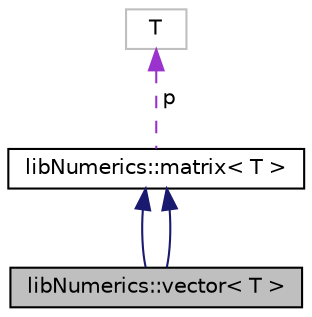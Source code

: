 digraph "libNumerics::vector&lt; T &gt;"
{
  edge [fontname="Helvetica",fontsize="10",labelfontname="Helvetica",labelfontsize="10"];
  node [fontname="Helvetica",fontsize="10",shape=record];
  Node1 [label="libNumerics::vector\< T \>",height=0.2,width=0.4,color="black", fillcolor="grey75", style="filled", fontcolor="black"];
  Node2 -> Node1 [dir="back",color="midnightblue",fontsize="10",style="solid"];
  Node2 [label="libNumerics::matrix\< T \>",height=0.2,width=0.4,color="black", fillcolor="white", style="filled",URL="$classlibNumerics_1_1matrix.html",tooltip="Matrix class. "];
  Node3 -> Node2 [dir="back",color="darkorchid3",fontsize="10",style="dashed",label=" p" ];
  Node3 [label="T",height=0.2,width=0.4,color="grey75", fillcolor="white", style="filled"];
  Node2 -> Node1 [dir="back",color="midnightblue",fontsize="10",style="solid"];
}
